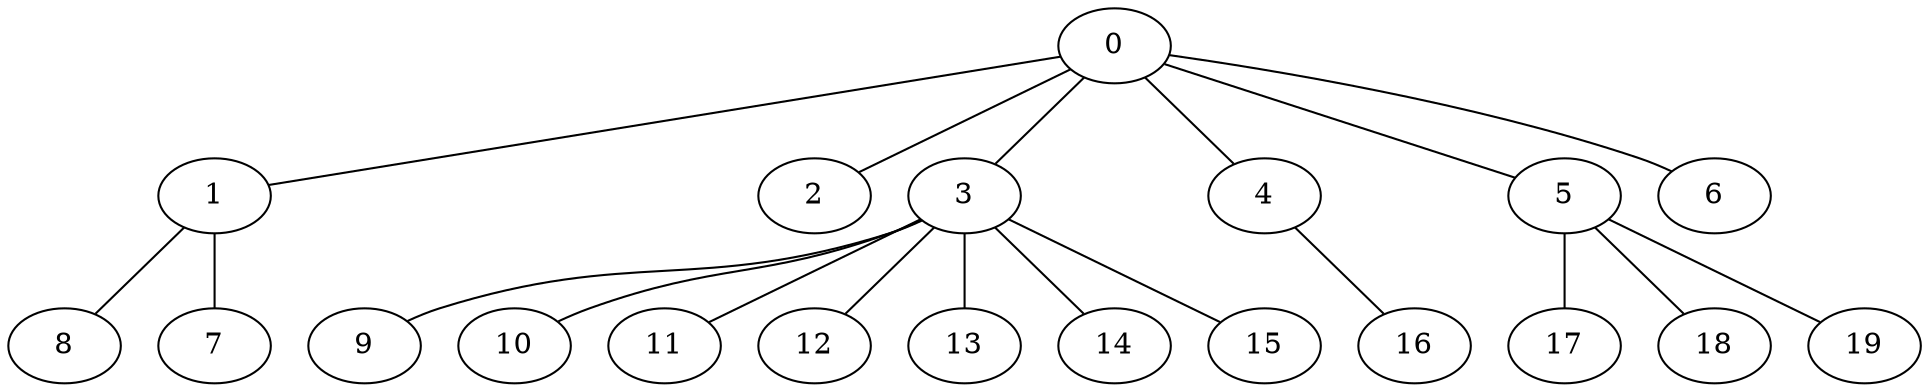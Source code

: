 
graph graphname {
    0 -- 1
0 -- 2
0 -- 3
0 -- 4
0 -- 5
0 -- 6
1 -- 8
1 -- 7
3 -- 9
3 -- 10
3 -- 11
3 -- 12
3 -- 13
3 -- 14
3 -- 15
4 -- 16
5 -- 17
5 -- 18
5 -- 19

}
